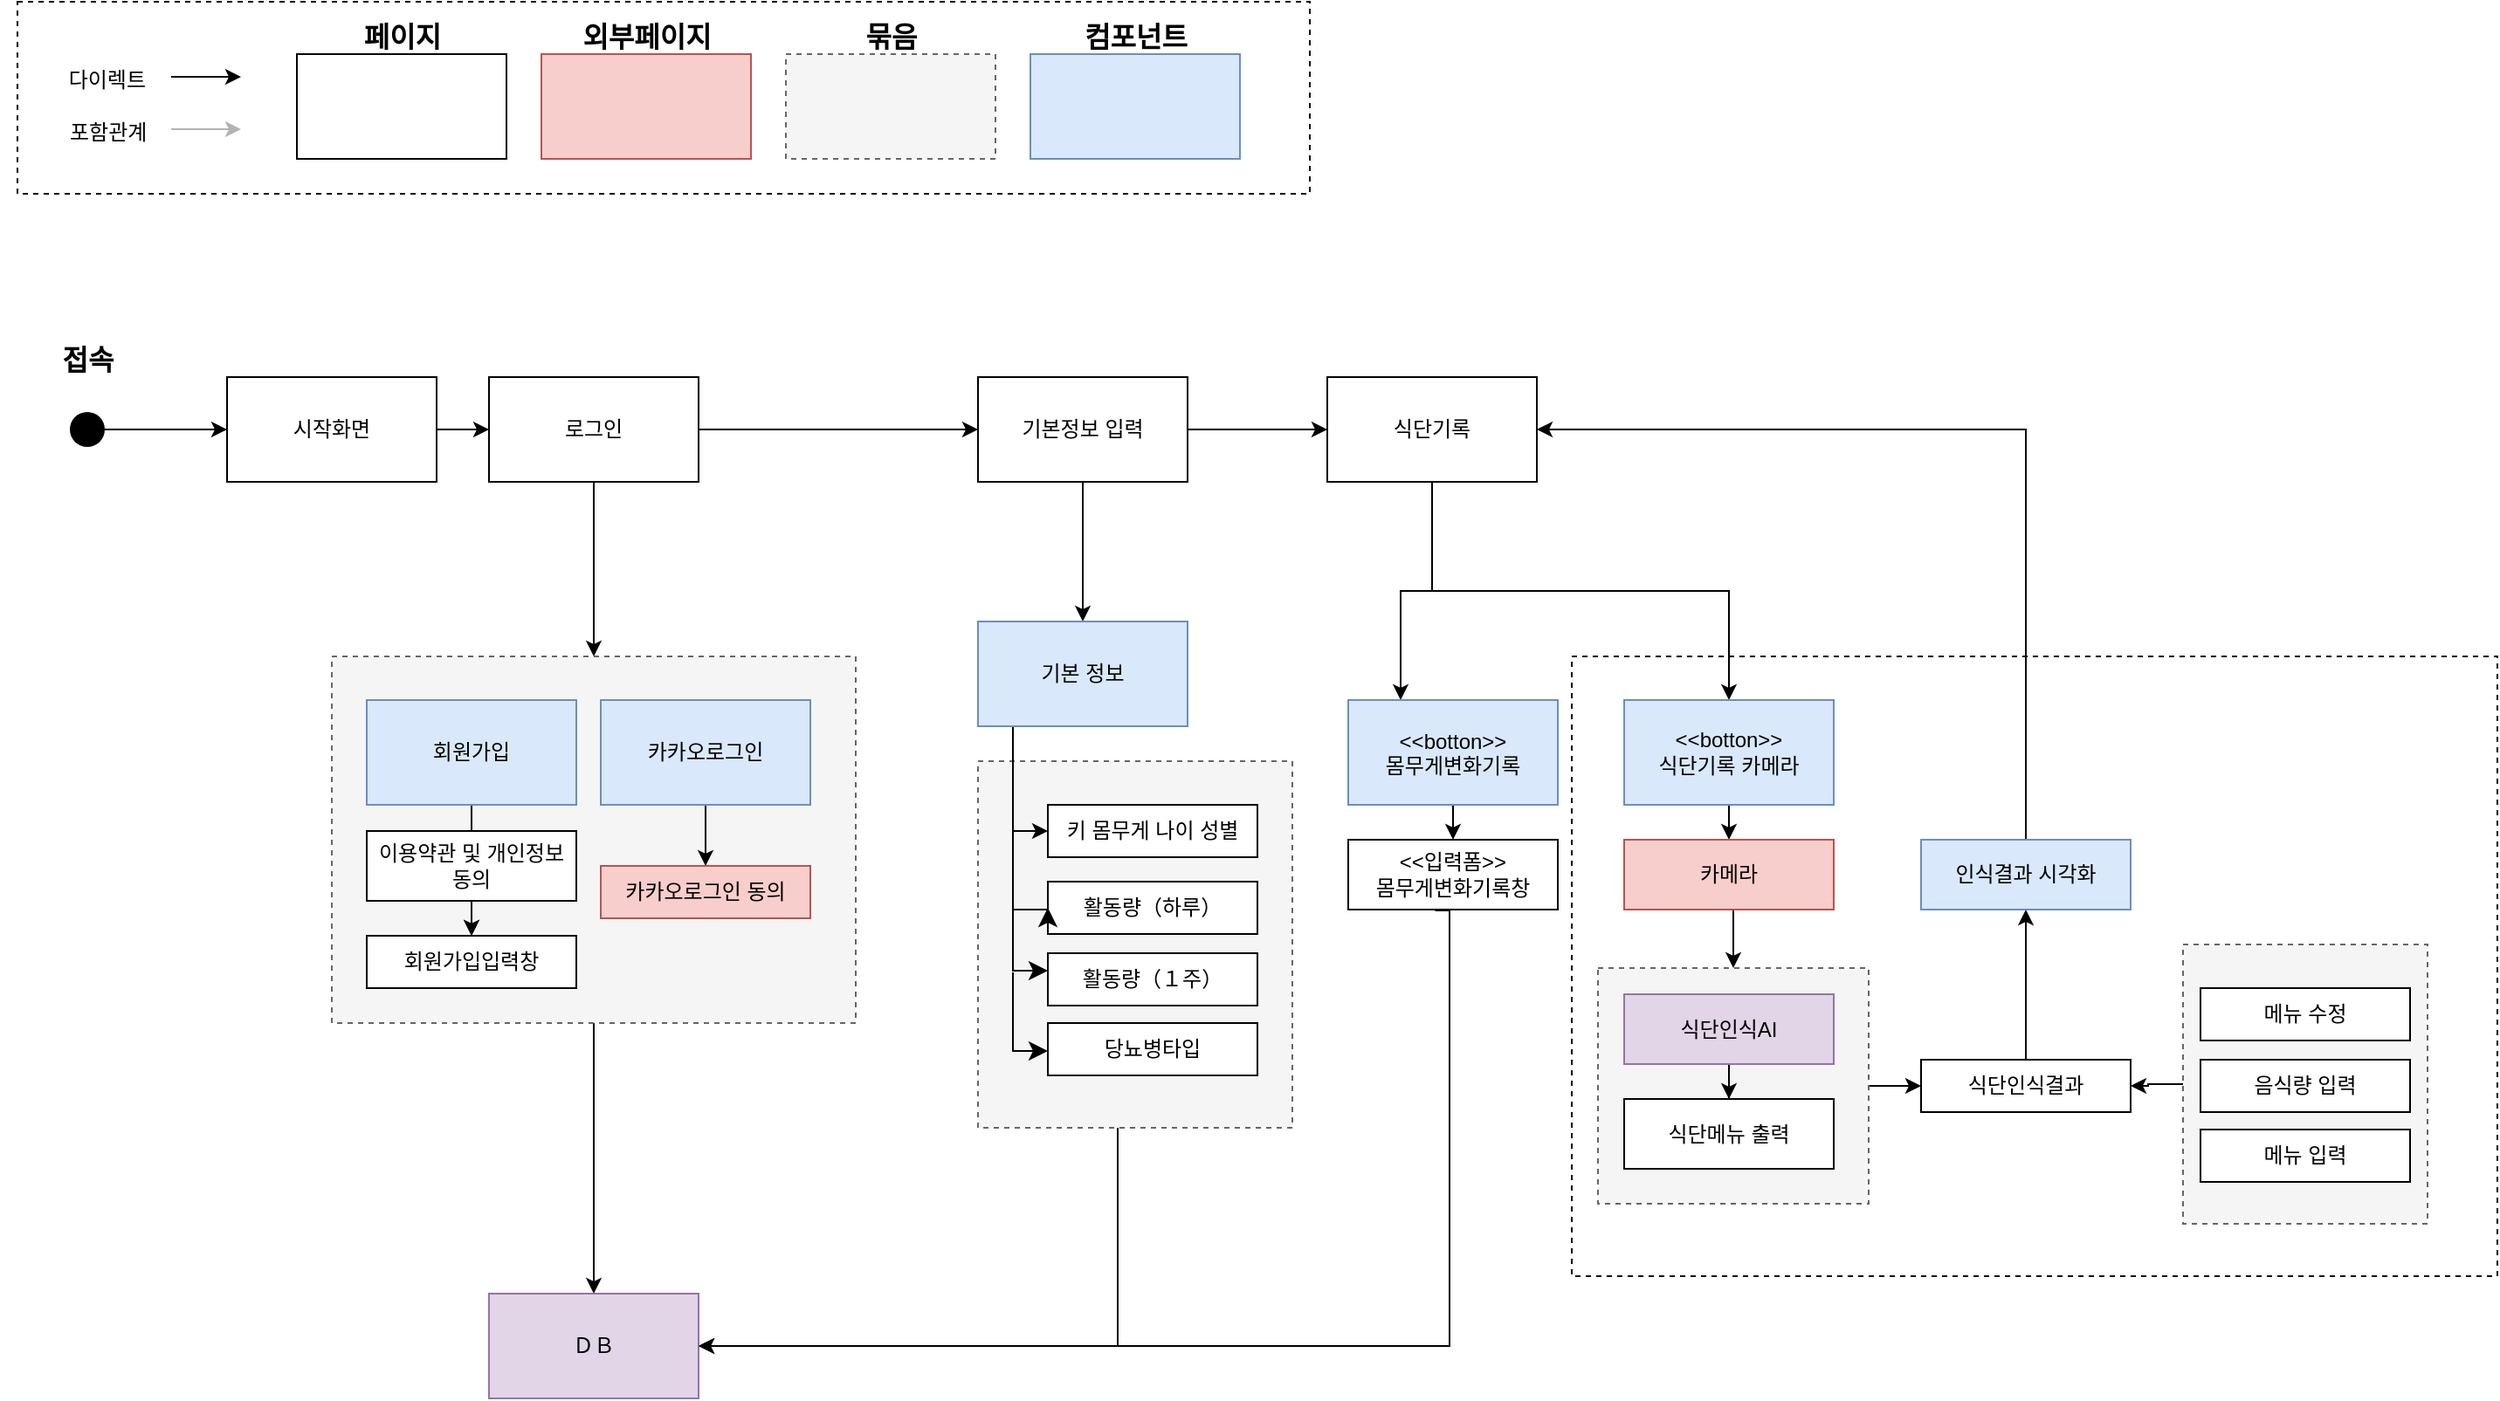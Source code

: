 <mxfile version="22.1.7" type="device">
  <diagram name="페이지-1" id="YPkrSVRQKo9ysVXnH5TX">
    <mxGraphModel dx="1131" dy="1571" grid="1" gridSize="10" guides="1" tooltips="1" connect="1" arrows="1" fold="1" page="1" pageScale="1" pageWidth="1390" pageHeight="980" math="0" shadow="0">
      <root>
        <mxCell id="0" />
        <mxCell id="1" parent="0" />
        <mxCell id="tLbLExzxjZkmGMl7VkWK-106" style="edgeStyle=orthogonalEdgeStyle;rounded=0;orthogonalLoop=1;jettySize=auto;html=1;exitX=1;exitY=0.5;exitDx=0;exitDy=0;entryX=0;entryY=0.5;entryDx=0;entryDy=0;fontFamily=Helvetica;fontSize=12;fontColor=default;" edge="1" parent="1" source="tLbLExzxjZkmGMl7VkWK-94" target="tLbLExzxjZkmGMl7VkWK-97">
          <mxGeometry relative="1" as="geometry" />
        </mxCell>
        <mxCell id="tLbLExzxjZkmGMl7VkWK-94" value="" style="rounded=0;whiteSpace=wrap;html=1;strokeColor=#666666;align=center;verticalAlign=middle;fontFamily=Helvetica;fontSize=12;fontColor=#333333;fillColor=#f5f5f5;dashed=1;" vertex="1" parent="1">
          <mxGeometry x="915" y="563.5" width="155" height="135" as="geometry" />
        </mxCell>
        <mxCell id="tLbLExzxjZkmGMl7VkWK-73" style="edgeStyle=orthogonalEdgeStyle;rounded=0;orthogonalLoop=1;jettySize=auto;html=1;entryX=1;entryY=0.5;entryDx=0;entryDy=0;" edge="1" parent="1" source="tLbLExzxjZkmGMl7VkWK-65" target="tLbLExzxjZkmGMl7VkWK-66">
          <mxGeometry relative="1" as="geometry">
            <Array as="points">
              <mxPoint x="640" y="780" />
            </Array>
          </mxGeometry>
        </mxCell>
        <mxCell id="tLbLExzxjZkmGMl7VkWK-65" value="" style="rounded=0;whiteSpace=wrap;html=1;fillColor=#f5f5f5;dashed=1;fontColor=#333333;strokeColor=#666666;" vertex="1" parent="1">
          <mxGeometry x="560" y="445" width="180" height="210" as="geometry" />
        </mxCell>
        <mxCell id="tLbLExzxjZkmGMl7VkWK-25" value="" style="rounded=0;whiteSpace=wrap;html=1;fillColor=none;dashed=1;" vertex="1" parent="1">
          <mxGeometry x="10" y="10" width="740" height="110" as="geometry" />
        </mxCell>
        <mxCell id="tLbLExzxjZkmGMl7VkWK-67" value="" style="edgeStyle=orthogonalEdgeStyle;rounded=0;orthogonalLoop=1;jettySize=auto;html=1;" edge="1" parent="1" source="tLbLExzxjZkmGMl7VkWK-38" target="tLbLExzxjZkmGMl7VkWK-66">
          <mxGeometry relative="1" as="geometry" />
        </mxCell>
        <mxCell id="tLbLExzxjZkmGMl7VkWK-38" value="" style="rounded=0;whiteSpace=wrap;html=1;fillColor=#f5f5f5;dashed=1;fontColor=#333333;strokeColor=#666666;" vertex="1" parent="1">
          <mxGeometry x="190" y="385" width="300" height="210" as="geometry" />
        </mxCell>
        <mxCell id="tLbLExzxjZkmGMl7VkWK-6" value="" style="rounded=0;whiteSpace=wrap;html=1;" vertex="1" parent="1">
          <mxGeometry x="170" y="40" width="120" height="60" as="geometry" />
        </mxCell>
        <mxCell id="tLbLExzxjZkmGMl7VkWK-8" value="페이지" style="text;strokeColor=none;fillColor=none;html=1;fontSize=16;fontStyle=1;verticalAlign=middle;align=center;" vertex="1" parent="1">
          <mxGeometry x="180" y="10" width="100" height="40" as="geometry" />
        </mxCell>
        <mxCell id="tLbLExzxjZkmGMl7VkWK-9" value="" style="rounded=0;whiteSpace=wrap;html=1;fillColor=#f8cecc;strokeColor=#b85450;" vertex="1" parent="1">
          <mxGeometry x="310" y="40" width="120" height="60" as="geometry" />
        </mxCell>
        <mxCell id="tLbLExzxjZkmGMl7VkWK-10" value="외부페이지" style="text;strokeColor=none;fillColor=none;html=1;fontSize=16;fontStyle=1;verticalAlign=middle;align=center;" vertex="1" parent="1">
          <mxGeometry x="320" y="10" width="100" height="40" as="geometry" />
        </mxCell>
        <mxCell id="tLbLExzxjZkmGMl7VkWK-11" value="" style="rounded=0;whiteSpace=wrap;html=1;fillColor=#f5f5f5;dashed=1;fontColor=#333333;strokeColor=#666666;" vertex="1" parent="1">
          <mxGeometry x="450" y="40" width="120" height="60" as="geometry" />
        </mxCell>
        <mxCell id="tLbLExzxjZkmGMl7VkWK-12" value="묶음" style="text;strokeColor=none;fillColor=none;html=1;fontSize=16;fontStyle=1;verticalAlign=middle;align=center;" vertex="1" parent="1">
          <mxGeometry x="460" y="10" width="100" height="40" as="geometry" />
        </mxCell>
        <mxCell id="tLbLExzxjZkmGMl7VkWK-13" value="" style="rounded=0;whiteSpace=wrap;html=1;fillColor=#dae8fc;strokeColor=#6c8ebf;" vertex="1" parent="1">
          <mxGeometry x="590" y="40" width="120" height="60" as="geometry" />
        </mxCell>
        <mxCell id="tLbLExzxjZkmGMl7VkWK-14" value="컴포넌트" style="text;strokeColor=none;fillColor=none;html=1;fontSize=16;fontStyle=1;verticalAlign=middle;align=center;" vertex="1" parent="1">
          <mxGeometry x="600" y="10" width="100" height="40" as="geometry" />
        </mxCell>
        <mxCell id="tLbLExzxjZkmGMl7VkWK-44" value="" style="edgeStyle=orthogonalEdgeStyle;rounded=0;orthogonalLoop=1;jettySize=auto;html=1;" edge="1" parent="1" source="tLbLExzxjZkmGMl7VkWK-15" target="tLbLExzxjZkmGMl7VkWK-26">
          <mxGeometry relative="1" as="geometry" />
        </mxCell>
        <mxCell id="tLbLExzxjZkmGMl7VkWK-15" value="" style="shape=waypoint;sketch=0;fillStyle=solid;size=6;pointerEvents=1;points=[];fillColor=none;resizable=0;rotatable=0;perimeter=centerPerimeter;snapToPoint=1;strokeWidth=8;" vertex="1" parent="1">
          <mxGeometry x="40" y="245" width="20" height="20" as="geometry" />
        </mxCell>
        <mxCell id="tLbLExzxjZkmGMl7VkWK-16" value="접속" style="text;strokeColor=none;fillColor=none;html=1;fontSize=16;fontStyle=1;verticalAlign=middle;align=center;" vertex="1" parent="1">
          <mxGeometry y="195" width="100" height="40" as="geometry" />
        </mxCell>
        <mxCell id="tLbLExzxjZkmGMl7VkWK-18" value="" style="endArrow=classic;html=1;rounded=0;" edge="1" parent="1">
          <mxGeometry width="50" height="50" relative="1" as="geometry">
            <mxPoint x="98" y="53" as="sourcePoint" />
            <mxPoint x="138" y="53" as="targetPoint" />
          </mxGeometry>
        </mxCell>
        <mxCell id="tLbLExzxjZkmGMl7VkWK-21" value="&amp;nbsp;다이렉트" style="text;strokeColor=none;fillColor=none;align=left;verticalAlign=middle;spacingLeft=4;spacingRight=4;overflow=hidden;points=[[0,0.5],[1,0.5]];portConstraint=eastwest;rotatable=0;whiteSpace=wrap;html=1;" vertex="1" parent="1">
          <mxGeometry x="30" y="40" width="80" height="30" as="geometry" />
        </mxCell>
        <mxCell id="tLbLExzxjZkmGMl7VkWK-22" value="" style="endArrow=classic;html=1;rounded=0;strokeColor=#B3B3B3;" edge="1" parent="1">
          <mxGeometry width="50" height="50" relative="1" as="geometry">
            <mxPoint x="98" y="83" as="sourcePoint" />
            <mxPoint x="138" y="83" as="targetPoint" />
          </mxGeometry>
        </mxCell>
        <mxCell id="tLbLExzxjZkmGMl7VkWK-23" value="포함관계" style="text;strokeColor=none;fillColor=none;align=left;verticalAlign=middle;spacingLeft=4;spacingRight=4;overflow=hidden;points=[[0,0.5],[1,0.5]];portConstraint=eastwest;rotatable=0;whiteSpace=wrap;html=1;" vertex="1" parent="1">
          <mxGeometry x="34" y="70" width="80" height="30" as="geometry" />
        </mxCell>
        <mxCell id="tLbLExzxjZkmGMl7VkWK-45" value="" style="edgeStyle=orthogonalEdgeStyle;rounded=0;orthogonalLoop=1;jettySize=auto;html=1;" edge="1" parent="1" source="tLbLExzxjZkmGMl7VkWK-26" target="tLbLExzxjZkmGMl7VkWK-27">
          <mxGeometry relative="1" as="geometry" />
        </mxCell>
        <mxCell id="tLbLExzxjZkmGMl7VkWK-26" value="시작화면" style="rounded=0;whiteSpace=wrap;html=1;" vertex="1" parent="1">
          <mxGeometry x="130" y="225" width="120" height="60" as="geometry" />
        </mxCell>
        <mxCell id="tLbLExzxjZkmGMl7VkWK-40" value="" style="edgeStyle=orthogonalEdgeStyle;rounded=0;orthogonalLoop=1;jettySize=auto;html=1;" edge="1" parent="1" source="tLbLExzxjZkmGMl7VkWK-27" target="tLbLExzxjZkmGMl7VkWK-38">
          <mxGeometry relative="1" as="geometry" />
        </mxCell>
        <mxCell id="tLbLExzxjZkmGMl7VkWK-48" value="" style="edgeStyle=orthogonalEdgeStyle;rounded=0;orthogonalLoop=1;jettySize=auto;html=1;" edge="1" parent="1" source="tLbLExzxjZkmGMl7VkWK-27" target="tLbLExzxjZkmGMl7VkWK-47">
          <mxGeometry relative="1" as="geometry" />
        </mxCell>
        <mxCell id="tLbLExzxjZkmGMl7VkWK-27" value="로그인" style="rounded=0;whiteSpace=wrap;html=1;" vertex="1" parent="1">
          <mxGeometry x="280" y="225" width="120" height="60" as="geometry" />
        </mxCell>
        <mxCell id="tLbLExzxjZkmGMl7VkWK-43" value="" style="edgeStyle=orthogonalEdgeStyle;rounded=0;orthogonalLoop=1;jettySize=auto;html=1;" edge="1" parent="1" source="tLbLExzxjZkmGMl7VkWK-28" target="tLbLExzxjZkmGMl7VkWK-33">
          <mxGeometry relative="1" as="geometry" />
        </mxCell>
        <mxCell id="tLbLExzxjZkmGMl7VkWK-28" value="&lt;p style=&quot;line-height: 80%;&quot;&gt;회원가입&lt;/p&gt;" style="rounded=0;whiteSpace=wrap;html=1;fillColor=#dae8fc;strokeColor=#6c8ebf;" vertex="1" parent="1">
          <mxGeometry x="210" y="410" width="120" height="60" as="geometry" />
        </mxCell>
        <mxCell id="tLbLExzxjZkmGMl7VkWK-41" value="" style="edgeStyle=orthogonalEdgeStyle;rounded=0;orthogonalLoop=1;jettySize=auto;html=1;" edge="1" parent="1" source="tLbLExzxjZkmGMl7VkWK-31" target="tLbLExzxjZkmGMl7VkWK-36">
          <mxGeometry relative="1" as="geometry" />
        </mxCell>
        <mxCell id="tLbLExzxjZkmGMl7VkWK-31" value="카카오로그인" style="rounded=0;whiteSpace=wrap;html=1;fillColor=#dae8fc;strokeColor=#6c8ebf;" vertex="1" parent="1">
          <mxGeometry x="344" y="410" width="120" height="60" as="geometry" />
        </mxCell>
        <mxCell id="tLbLExzxjZkmGMl7VkWK-42" value="" style="edgeStyle=orthogonalEdgeStyle;rounded=0;orthogonalLoop=1;jettySize=auto;html=1;" edge="1" parent="1" source="tLbLExzxjZkmGMl7VkWK-32" target="tLbLExzxjZkmGMl7VkWK-33">
          <mxGeometry relative="1" as="geometry" />
        </mxCell>
        <mxCell id="tLbLExzxjZkmGMl7VkWK-32" value="이용약관 및 개인정보 동의" style="rounded=0;whiteSpace=wrap;html=1;" vertex="1" parent="1">
          <mxGeometry x="210" y="485" width="120" height="40" as="geometry" />
        </mxCell>
        <mxCell id="tLbLExzxjZkmGMl7VkWK-33" value="회원가입입력창" style="rounded=0;whiteSpace=wrap;html=1;" vertex="1" parent="1">
          <mxGeometry x="210" y="545" width="120" height="30" as="geometry" />
        </mxCell>
        <mxCell id="tLbLExzxjZkmGMl7VkWK-36" value="카카오로그인 동의" style="rounded=0;whiteSpace=wrap;html=1;fillColor=#f8cecc;strokeColor=#b85450;" vertex="1" parent="1">
          <mxGeometry x="344" y="505" width="120" height="30" as="geometry" />
        </mxCell>
        <mxCell id="tLbLExzxjZkmGMl7VkWK-50" value="" style="edgeStyle=orthogonalEdgeStyle;rounded=0;orthogonalLoop=1;jettySize=auto;html=1;" edge="1" parent="1" source="tLbLExzxjZkmGMl7VkWK-47" target="tLbLExzxjZkmGMl7VkWK-49">
          <mxGeometry relative="1" as="geometry" />
        </mxCell>
        <mxCell id="tLbLExzxjZkmGMl7VkWK-76" value="" style="edgeStyle=orthogonalEdgeStyle;rounded=0;orthogonalLoop=1;jettySize=auto;html=1;" edge="1" parent="1" source="tLbLExzxjZkmGMl7VkWK-47" target="tLbLExzxjZkmGMl7VkWK-75">
          <mxGeometry relative="1" as="geometry" />
        </mxCell>
        <mxCell id="tLbLExzxjZkmGMl7VkWK-47" value="기본정보 입력" style="whiteSpace=wrap;html=1;rounded=0;" vertex="1" parent="1">
          <mxGeometry x="560" y="225" width="120" height="60" as="geometry" />
        </mxCell>
        <mxCell id="tLbLExzxjZkmGMl7VkWK-52" value="" style="edgeStyle=orthogonalEdgeStyle;rounded=0;orthogonalLoop=1;jettySize=auto;html=1;" edge="1" parent="1" source="tLbLExzxjZkmGMl7VkWK-49" target="tLbLExzxjZkmGMl7VkWK-51">
          <mxGeometry relative="1" as="geometry">
            <Array as="points">
              <mxPoint x="580" y="485" />
            </Array>
          </mxGeometry>
        </mxCell>
        <mxCell id="tLbLExzxjZkmGMl7VkWK-49" value="기본 정보" style="whiteSpace=wrap;html=1;rounded=0;fillColor=#dae8fc;strokeColor=#6c8ebf;" vertex="1" parent="1">
          <mxGeometry x="560" y="365" width="120" height="60" as="geometry" />
        </mxCell>
        <mxCell id="tLbLExzxjZkmGMl7VkWK-51" value="키 몸무게 나이 성별" style="whiteSpace=wrap;html=1;rounded=0;" vertex="1" parent="1">
          <mxGeometry x="600" y="470" width="120" height="30" as="geometry" />
        </mxCell>
        <mxCell id="tLbLExzxjZkmGMl7VkWK-55" value="활동량（하루）" style="whiteSpace=wrap;html=1;rounded=0;" vertex="1" parent="1">
          <mxGeometry x="600" y="514" width="120" height="30" as="geometry" />
        </mxCell>
        <mxCell id="tLbLExzxjZkmGMl7VkWK-56" value="활동량（１주）" style="whiteSpace=wrap;html=1;rounded=0;" vertex="1" parent="1">
          <mxGeometry x="600" y="555" width="120" height="30" as="geometry" />
        </mxCell>
        <mxCell id="tLbLExzxjZkmGMl7VkWK-57" value="당뇨병타입" style="whiteSpace=wrap;html=1;rounded=0;" vertex="1" parent="1">
          <mxGeometry x="600" y="595" width="120" height="30" as="geometry" />
        </mxCell>
        <mxCell id="tLbLExzxjZkmGMl7VkWK-59" value="" style="edgeStyle=segmentEdgeStyle;endArrow=classic;html=1;curved=0;rounded=0;endSize=8;startSize=8;entryX=0;entryY=0.5;entryDx=0;entryDy=0;" edge="1" parent="1" target="tLbLExzxjZkmGMl7VkWK-55">
          <mxGeometry width="50" height="50" relative="1" as="geometry">
            <mxPoint x="580" y="485" as="sourcePoint" />
            <mxPoint x="570" y="515" as="targetPoint" />
            <Array as="points">
              <mxPoint x="580" y="530" />
            </Array>
          </mxGeometry>
        </mxCell>
        <mxCell id="tLbLExzxjZkmGMl7VkWK-61" value="" style="edgeStyle=segmentEdgeStyle;endArrow=classic;html=1;curved=0;rounded=0;endSize=8;startSize=8;" edge="1" parent="1" target="tLbLExzxjZkmGMl7VkWK-56">
          <mxGeometry width="50" height="50" relative="1" as="geometry">
            <mxPoint x="580" y="529" as="sourcePoint" />
            <mxPoint x="600" y="574" as="targetPoint" />
            <Array as="points">
              <mxPoint x="580" y="565" />
            </Array>
          </mxGeometry>
        </mxCell>
        <mxCell id="tLbLExzxjZkmGMl7VkWK-62" value="" style="edgeStyle=segmentEdgeStyle;endArrow=classic;html=1;curved=0;rounded=0;endSize=8;startSize=8;entryX=0;entryY=0.5;entryDx=0;entryDy=0;" edge="1" parent="1">
          <mxGeometry width="50" height="50" relative="1" as="geometry">
            <mxPoint x="580" y="566" as="sourcePoint" />
            <mxPoint x="600" y="611" as="targetPoint" />
            <Array as="points">
              <mxPoint x="580" y="611" />
            </Array>
          </mxGeometry>
        </mxCell>
        <mxCell id="tLbLExzxjZkmGMl7VkWK-66" value="ＤＢ" style="whiteSpace=wrap;html=1;fillColor=#e1d5e7;strokeColor=#9673a6;rounded=0;" vertex="1" parent="1">
          <mxGeometry x="280" y="750" width="120" height="60" as="geometry" />
        </mxCell>
        <mxCell id="tLbLExzxjZkmGMl7VkWK-80" style="edgeStyle=orthogonalEdgeStyle;rounded=0;orthogonalLoop=1;jettySize=auto;html=1;entryX=0.25;entryY=0;entryDx=0;entryDy=0;fontFamily=Helvetica;fontSize=12;fontColor=default;" edge="1" parent="1" source="tLbLExzxjZkmGMl7VkWK-75" target="tLbLExzxjZkmGMl7VkWK-77">
          <mxGeometry relative="1" as="geometry" />
        </mxCell>
        <mxCell id="tLbLExzxjZkmGMl7VkWK-81" style="edgeStyle=orthogonalEdgeStyle;rounded=0;orthogonalLoop=1;jettySize=auto;html=1;entryX=0.5;entryY=0;entryDx=0;entryDy=0;fontFamily=Helvetica;fontSize=12;fontColor=default;exitX=0.5;exitY=1;exitDx=0;exitDy=0;" edge="1" parent="1" source="tLbLExzxjZkmGMl7VkWK-75" target="tLbLExzxjZkmGMl7VkWK-78">
          <mxGeometry relative="1" as="geometry" />
        </mxCell>
        <mxCell id="tLbLExzxjZkmGMl7VkWK-75" value="식단기록" style="whiteSpace=wrap;html=1;rounded=0;" vertex="1" parent="1">
          <mxGeometry x="760" y="225" width="120" height="60" as="geometry" />
        </mxCell>
        <mxCell id="tLbLExzxjZkmGMl7VkWK-82" style="edgeStyle=orthogonalEdgeStyle;rounded=0;orthogonalLoop=1;jettySize=auto;html=1;exitX=0.5;exitY=1;exitDx=0;exitDy=0;entryX=0.5;entryY=0;entryDx=0;entryDy=0;fontFamily=Helvetica;fontSize=12;fontColor=default;" edge="1" parent="1" source="tLbLExzxjZkmGMl7VkWK-77" target="tLbLExzxjZkmGMl7VkWK-79">
          <mxGeometry relative="1" as="geometry" />
        </mxCell>
        <mxCell id="tLbLExzxjZkmGMl7VkWK-77" value="&lt;&lt;botton&gt;&gt;&#xa;몸무게변화기록" style="rounded=0;imageAspect=1;connectable=1;expand=1;labelBackgroundColor=none;labelBorderColor=none;spacing=0;verticalAlign=middle;align=center;horizontal=1;fontFamily=Helvetica;fillColor=#dae8fc;strokeColor=#6c8ebf;" vertex="1" parent="1">
          <mxGeometry x="772" y="410" width="120" height="60" as="geometry" />
        </mxCell>
        <mxCell id="tLbLExzxjZkmGMl7VkWK-86" style="edgeStyle=orthogonalEdgeStyle;rounded=0;orthogonalLoop=1;jettySize=auto;html=1;exitX=0.5;exitY=1;exitDx=0;exitDy=0;entryX=0.5;entryY=0;entryDx=0;entryDy=0;fontFamily=Helvetica;fontSize=12;fontColor=default;" edge="1" parent="1" source="tLbLExzxjZkmGMl7VkWK-78" target="tLbLExzxjZkmGMl7VkWK-84">
          <mxGeometry relative="1" as="geometry" />
        </mxCell>
        <mxCell id="tLbLExzxjZkmGMl7VkWK-78" value="&amp;lt;&amp;lt;botton&amp;gt;&amp;gt;&lt;br&gt;식단기록 카메라" style="rounded=0;whiteSpace=wrap;html=1;fillColor=#dae8fc;strokeColor=#6c8ebf;" vertex="1" parent="1">
          <mxGeometry x="930" y="410" width="120" height="60" as="geometry" />
        </mxCell>
        <mxCell id="tLbLExzxjZkmGMl7VkWK-83" style="edgeStyle=orthogonalEdgeStyle;rounded=0;orthogonalLoop=1;jettySize=auto;html=1;entryX=1;entryY=0.5;entryDx=0;entryDy=0;fontFamily=Helvetica;fontSize=12;fontColor=default;exitX=0.415;exitY=1.011;exitDx=0;exitDy=0;exitPerimeter=0;" edge="1" parent="1" source="tLbLExzxjZkmGMl7VkWK-79" target="tLbLExzxjZkmGMl7VkWK-66">
          <mxGeometry relative="1" as="geometry">
            <Array as="points">
              <mxPoint x="830" y="530" />
              <mxPoint x="830" y="780" />
            </Array>
          </mxGeometry>
        </mxCell>
        <mxCell id="tLbLExzxjZkmGMl7VkWK-79" value="&amp;lt;&amp;lt;입력폼&amp;gt;&amp;gt;&lt;br&gt;몸무게변화기록창" style="rounded=0;whiteSpace=wrap;html=1;" vertex="1" parent="1">
          <mxGeometry x="772" y="490" width="120" height="40" as="geometry" />
        </mxCell>
        <mxCell id="tLbLExzxjZkmGMl7VkWK-95" style="edgeStyle=orthogonalEdgeStyle;rounded=0;orthogonalLoop=1;jettySize=auto;html=1;exitX=0.5;exitY=1;exitDx=0;exitDy=0;entryX=0.5;entryY=0;entryDx=0;entryDy=0;fontFamily=Helvetica;fontSize=12;fontColor=default;" edge="1" parent="1" source="tLbLExzxjZkmGMl7VkWK-84" target="tLbLExzxjZkmGMl7VkWK-94">
          <mxGeometry relative="1" as="geometry" />
        </mxCell>
        <mxCell id="tLbLExzxjZkmGMl7VkWK-84" value="카메라" style="rounded=0;whiteSpace=wrap;html=1;fillColor=#f8cecc;strokeColor=#b85450;" vertex="1" parent="1">
          <mxGeometry x="930" y="490" width="120" height="40" as="geometry" />
        </mxCell>
        <mxCell id="tLbLExzxjZkmGMl7VkWK-93" value="" style="edgeStyle=orthogonalEdgeStyle;rounded=0;orthogonalLoop=1;jettySize=auto;html=1;fontFamily=Helvetica;fontSize=12;fontColor=default;" edge="1" parent="1" source="tLbLExzxjZkmGMl7VkWK-90" target="tLbLExzxjZkmGMl7VkWK-92">
          <mxGeometry relative="1" as="geometry" />
        </mxCell>
        <mxCell id="tLbLExzxjZkmGMl7VkWK-90" value="식단인식AI" style="rounded=0;whiteSpace=wrap;html=1;fillColor=#e1d5e7;strokeColor=#9673a6;" vertex="1" parent="1">
          <mxGeometry x="930" y="578.5" width="120" height="40" as="geometry" />
        </mxCell>
        <mxCell id="tLbLExzxjZkmGMl7VkWK-92" value="식단메뉴 출력" style="rounded=0;whiteSpace=wrap;html=1;" vertex="1" parent="1">
          <mxGeometry x="930" y="638.5" width="120" height="40" as="geometry" />
        </mxCell>
        <mxCell id="tLbLExzxjZkmGMl7VkWK-105" value="" style="edgeStyle=orthogonalEdgeStyle;rounded=0;orthogonalLoop=1;jettySize=auto;html=1;fontFamily=Helvetica;fontSize=12;fontColor=default;" edge="1" parent="1" source="tLbLExzxjZkmGMl7VkWK-96" target="tLbLExzxjZkmGMl7VkWK-97">
          <mxGeometry relative="1" as="geometry" />
        </mxCell>
        <mxCell id="tLbLExzxjZkmGMl7VkWK-96" value="" style="rounded=0;whiteSpace=wrap;html=1;fillColor=#f5f5f5;dashed=1;fontColor=#333333;strokeColor=#666666;" vertex="1" parent="1">
          <mxGeometry x="1250" y="550" width="140" height="160" as="geometry" />
        </mxCell>
        <mxCell id="tLbLExzxjZkmGMl7VkWK-110" value="" style="edgeStyle=orthogonalEdgeStyle;rounded=0;orthogonalLoop=1;jettySize=auto;html=1;fontFamily=Helvetica;fontSize=12;fontColor=default;" edge="1" parent="1" source="tLbLExzxjZkmGMl7VkWK-97" target="tLbLExzxjZkmGMl7VkWK-109">
          <mxGeometry relative="1" as="geometry" />
        </mxCell>
        <mxCell id="tLbLExzxjZkmGMl7VkWK-97" value="식단인식결과" style="whiteSpace=wrap;html=1;rounded=0;" vertex="1" parent="1">
          <mxGeometry x="1100" y="616" width="120" height="30" as="geometry" />
        </mxCell>
        <mxCell id="tLbLExzxjZkmGMl7VkWK-98" value="메뉴 수정" style="whiteSpace=wrap;html=1;rounded=0;" vertex="1" parent="1">
          <mxGeometry x="1260" y="575" width="120" height="30" as="geometry" />
        </mxCell>
        <mxCell id="tLbLExzxjZkmGMl7VkWK-99" value="음식량 입력" style="whiteSpace=wrap;html=1;rounded=0;" vertex="1" parent="1">
          <mxGeometry x="1260" y="616" width="120" height="30" as="geometry" />
        </mxCell>
        <mxCell id="tLbLExzxjZkmGMl7VkWK-100" value="메뉴 입력" style="whiteSpace=wrap;html=1;rounded=0;" vertex="1" parent="1">
          <mxGeometry x="1260" y="656" width="120" height="30" as="geometry" />
        </mxCell>
        <mxCell id="tLbLExzxjZkmGMl7VkWK-111" style="edgeStyle=orthogonalEdgeStyle;rounded=0;orthogonalLoop=1;jettySize=auto;html=1;entryX=1;entryY=0.5;entryDx=0;entryDy=0;fontFamily=Helvetica;fontSize=12;fontColor=default;" edge="1" parent="1" source="tLbLExzxjZkmGMl7VkWK-109" target="tLbLExzxjZkmGMl7VkWK-75">
          <mxGeometry relative="1" as="geometry">
            <Array as="points">
              <mxPoint x="1160" y="255" />
            </Array>
          </mxGeometry>
        </mxCell>
        <mxCell id="tLbLExzxjZkmGMl7VkWK-109" value="인식결과 시각화" style="rounded=0;whiteSpace=wrap;html=1;fillColor=#dae8fc;strokeColor=#6c8ebf;" vertex="1" parent="1">
          <mxGeometry x="1100" y="490" width="120" height="40" as="geometry" />
        </mxCell>
        <mxCell id="tLbLExzxjZkmGMl7VkWK-112" value="" style="rounded=0;whiteSpace=wrap;html=1;strokeColor=default;align=center;verticalAlign=middle;fontFamily=Helvetica;fontSize=12;fontColor=default;fillColor=none;dashed=1;" vertex="1" parent="1">
          <mxGeometry x="900" y="385" width="530" height="355" as="geometry" />
        </mxCell>
      </root>
    </mxGraphModel>
  </diagram>
</mxfile>
